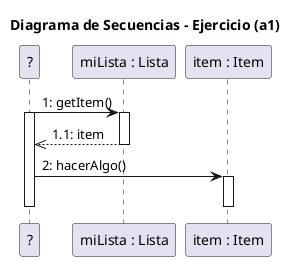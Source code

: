 @startuml
title Diagrama de Secuencias - Ejercicio (a1)

/' Initiator-Trigger is actually UNKNOWN 
in (miLista.getItem()).hacerAlgo().
Iniciador desconocido.'/

/' Previous errors --> Uncertainty of Initiator.
 Insightful understanding via Answer keys document'/

participant "?" as Unknown
participant "miLista : Lista" as M
participant "item : Item" as I


Unknown -> M : 1: getItem()
activate Unknown
activate M
M -->> Unknown : 1.1: item 
deactivate M 

Unknown -> I : 2: hacerAlgo()
activate I
deactivate M 
deactivate I
deactivate Unknown 


@enduml